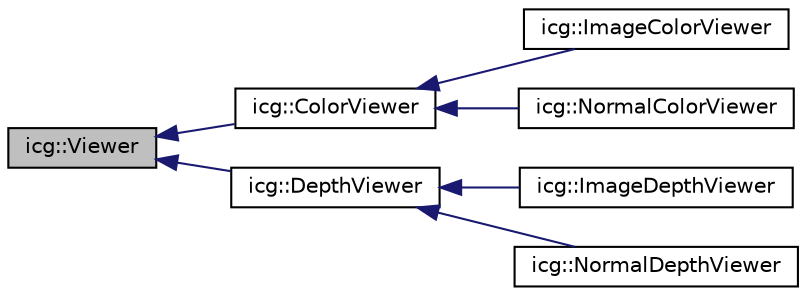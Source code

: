 digraph "icg::Viewer"
{
 // LATEX_PDF_SIZE
  edge [fontname="Helvetica",fontsize="10",labelfontname="Helvetica",labelfontsize="10"];
  node [fontname="Helvetica",fontsize="10",shape=record];
  rankdir="LR";
  Node1 [label="icg::Viewer",height=0.2,width=0.4,color="black", fillcolor="grey75", style="filled", fontcolor="black",tooltip="Abstract class that defines a viewer and functionality to view and save images."];
  Node1 -> Node2 [dir="back",color="midnightblue",fontsize="10",style="solid",fontname="Helvetica"];
  Node2 [label="icg::ColorViewer",height=0.2,width=0.4,color="black", fillcolor="white", style="filled",URL="$classicg_1_1ColorViewer.html",tooltip="Abstract Viewer class that defines a color viewer."];
  Node2 -> Node3 [dir="back",color="midnightblue",fontsize="10",style="solid",fontname="Helvetica"];
  Node3 [label="icg::ImageColorViewer",height=0.2,width=0.4,color="black", fillcolor="white", style="filled",URL="$classicg_1_1ImageColorViewer.html",tooltip="Viewer that displays color images from a ColorCamera."];
  Node2 -> Node4 [dir="back",color="midnightblue",fontsize="10",style="solid",fontname="Helvetica"];
  Node4 [label="icg::NormalColorViewer",height=0.2,width=0.4,color="black", fillcolor="white", style="filled",URL="$classicg_1_1NormalColorViewer.html",tooltip="Viewer that overlays color images from a ColorCamera with normal renderings based on the geometry sto..."];
  Node1 -> Node5 [dir="back",color="midnightblue",fontsize="10",style="solid",fontname="Helvetica"];
  Node5 [label="icg::DepthViewer",height=0.2,width=0.4,color="black", fillcolor="white", style="filled",URL="$classicg_1_1DepthViewer.html",tooltip="Abstract Viewer class that defines a depth viewer that normalizes images between a set minimum and ma..."];
  Node5 -> Node6 [dir="back",color="midnightblue",fontsize="10",style="solid",fontname="Helvetica"];
  Node6 [label="icg::ImageDepthViewer",height=0.2,width=0.4,color="black", fillcolor="white", style="filled",URL="$classicg_1_1ImageDepthViewer.html",tooltip="Viewer that displays depth images from a DepthCamera that are normalized between a defined minimum an..."];
  Node5 -> Node7 [dir="back",color="midnightblue",fontsize="10",style="solid",fontname="Helvetica"];
  Node7 [label="icg::NormalDepthViewer",height=0.2,width=0.4,color="black", fillcolor="white", style="filled",URL="$classicg_1_1NormalDepthViewer.html",tooltip="Viewer that overlays normalized depth images from a DepthCamera with normal renderings based on the g..."];
}
